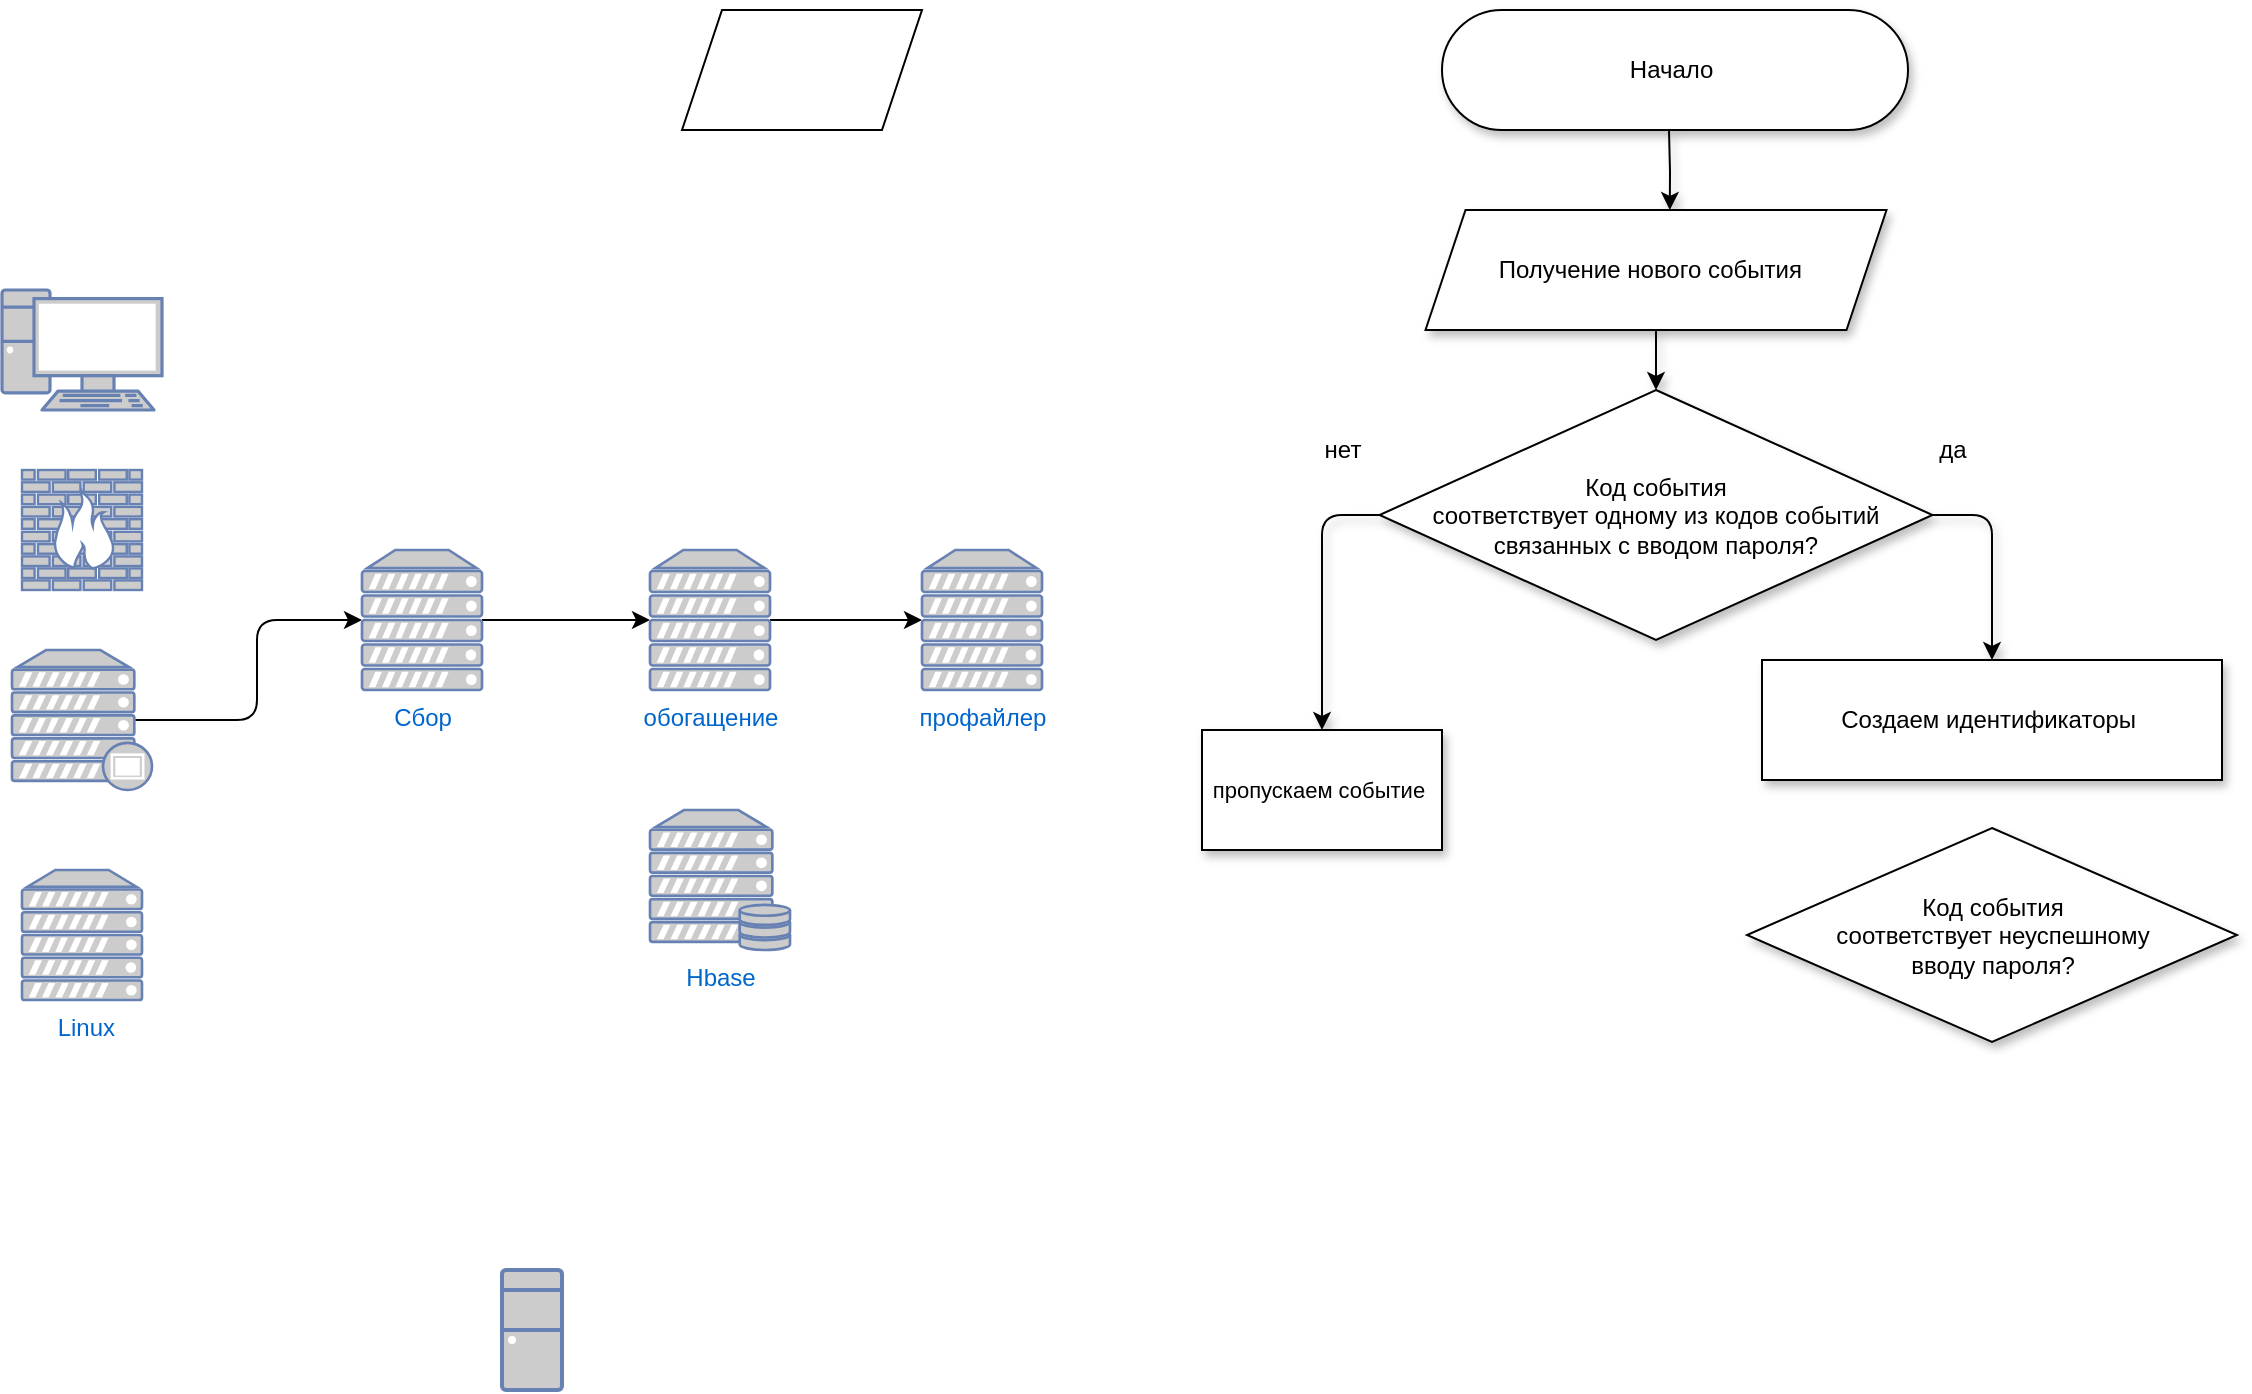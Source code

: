<mxfile version="14.7.6" type="github">
  <diagram id="kKO7TiGZ6TJaH3jzx4V3" name="Page-1">
    <mxGraphModel dx="1422" dy="762" grid="1" gridSize="10" guides="1" tooltips="1" connect="1" arrows="1" fold="1" page="1" pageScale="1" pageWidth="827" pageHeight="1169" background="none" math="0" shadow="0">
      <root>
        <mxCell id="0" />
        <mxCell id="1" parent="0" />
        <mxCell id="g4I816DOP6BQ48P8k_7J-1" value="" style="fontColor=#0066CC;verticalAlign=top;verticalLabelPosition=bottom;labelPosition=center;align=center;html=1;outlineConnect=0;fillColor=#CCCCCC;strokeColor=#6881B3;gradientColor=none;gradientDirection=north;strokeWidth=2;shape=mxgraph.networks.pc;" parent="1" vertex="1">
          <mxGeometry x="60" y="210" width="80" height="60" as="geometry" />
        </mxCell>
        <mxCell id="oYWyHarPu2jq-PYJLw7N-4" style="edgeStyle=orthogonalEdgeStyle;orthogonalLoop=1;jettySize=auto;html=1;exitX=0.88;exitY=0.5;exitDx=0;exitDy=0;exitPerimeter=0;" edge="1" parent="1" source="g4I816DOP6BQ48P8k_7J-2" target="g4I816DOP6BQ48P8k_7J-4">
          <mxGeometry relative="1" as="geometry" />
        </mxCell>
        <mxCell id="g4I816DOP6BQ48P8k_7J-2" value="" style="fontColor=#0066CC;verticalAlign=top;verticalLabelPosition=bottom;labelPosition=center;align=center;html=1;outlineConnect=0;fillColor=#CCCCCC;strokeColor=#6881B3;gradientColor=none;gradientDirection=north;strokeWidth=2;shape=mxgraph.networks.proxy_server;" parent="1" vertex="1">
          <mxGeometry x="65" y="390" width="70" height="70" as="geometry" />
        </mxCell>
        <mxCell id="g4I816DOP6BQ48P8k_7J-3" value="&amp;nbsp;Linux" style="fontColor=#0066CC;verticalAlign=top;verticalLabelPosition=bottom;labelPosition=center;align=center;html=1;outlineConnect=0;fillColor=#CCCCCC;strokeColor=#6881B3;gradientColor=none;gradientDirection=north;strokeWidth=2;shape=mxgraph.networks.server;" parent="1" vertex="1">
          <mxGeometry x="70" y="500" width="60" height="65" as="geometry" />
        </mxCell>
        <mxCell id="oYWyHarPu2jq-PYJLw7N-5" style="edgeStyle=orthogonalEdgeStyle;orthogonalLoop=1;jettySize=auto;html=1;exitX=1;exitY=0.5;exitDx=0;exitDy=0;exitPerimeter=0;entryX=0;entryY=0.5;entryDx=0;entryDy=0;entryPerimeter=0;" edge="1" parent="1" source="g4I816DOP6BQ48P8k_7J-4" target="g4I816DOP6BQ48P8k_7J-11">
          <mxGeometry relative="1" as="geometry" />
        </mxCell>
        <mxCell id="g4I816DOP6BQ48P8k_7J-4" value="Сбор" style="fontColor=#0066CC;verticalAlign=top;verticalLabelPosition=bottom;labelPosition=center;align=center;html=1;outlineConnect=0;fillColor=#CCCCCC;strokeColor=#6881B3;gradientColor=none;gradientDirection=north;strokeWidth=2;shape=mxgraph.networks.server;" parent="1" vertex="1">
          <mxGeometry x="240" y="340" width="60" height="70" as="geometry" />
        </mxCell>
        <mxCell id="g4I816DOP6BQ48P8k_7J-8" value="" style="fontColor=#0066CC;verticalAlign=top;verticalLabelPosition=bottom;labelPosition=center;align=center;html=1;outlineConnect=0;fillColor=#CCCCCC;strokeColor=#6881B3;gradientColor=none;gradientDirection=north;strokeWidth=2;shape=mxgraph.networks.desktop_pc;" parent="1" vertex="1">
          <mxGeometry x="310" y="700" width="30" height="60" as="geometry" />
        </mxCell>
        <mxCell id="g4I816DOP6BQ48P8k_7J-10" value="" style="fontColor=#0066CC;verticalAlign=top;verticalLabelPosition=bottom;labelPosition=center;align=center;html=1;outlineConnect=0;fillColor=#CCCCCC;strokeColor=#6881B3;gradientColor=none;gradientDirection=north;strokeWidth=2;shape=mxgraph.networks.firewall;" parent="1" vertex="1">
          <mxGeometry x="70" y="300" width="60" height="60" as="geometry" />
        </mxCell>
        <mxCell id="oYWyHarPu2jq-PYJLw7N-6" style="edgeStyle=orthogonalEdgeStyle;orthogonalLoop=1;jettySize=auto;html=1;exitX=1;exitY=0.5;exitDx=0;exitDy=0;exitPerimeter=0;entryX=0;entryY=0.5;entryDx=0;entryDy=0;entryPerimeter=0;" edge="1" parent="1" source="g4I816DOP6BQ48P8k_7J-11" target="g4I816DOP6BQ48P8k_7J-12">
          <mxGeometry relative="1" as="geometry" />
        </mxCell>
        <mxCell id="g4I816DOP6BQ48P8k_7J-11" value="&lt;font style=&quot;vertical-align: inherit&quot;&gt;&lt;font style=&quot;vertical-align: inherit&quot;&gt;обогащение&lt;/font&gt;&lt;/font&gt;" style="fontColor=#0066CC;verticalAlign=top;verticalLabelPosition=bottom;labelPosition=center;align=center;html=1;outlineConnect=0;fillColor=#CCCCCC;strokeColor=#6881B3;gradientColor=none;gradientDirection=north;strokeWidth=2;shape=mxgraph.networks.server;" parent="1" vertex="1">
          <mxGeometry x="384" y="340" width="60" height="70" as="geometry" />
        </mxCell>
        <mxCell id="g4I816DOP6BQ48P8k_7J-12" value="&lt;font style=&quot;vertical-align: inherit&quot;&gt;&lt;font style=&quot;vertical-align: inherit&quot;&gt;профайлер&lt;/font&gt;&lt;/font&gt;" style="fontColor=#0066CC;verticalAlign=top;verticalLabelPosition=bottom;labelPosition=center;align=center;html=1;outlineConnect=0;fillColor=#CCCCCC;strokeColor=#6881B3;gradientColor=none;gradientDirection=north;strokeWidth=2;shape=mxgraph.networks.server;" parent="1" vertex="1">
          <mxGeometry x="520" y="340" width="60" height="70" as="geometry" />
        </mxCell>
        <mxCell id="g4I816DOP6BQ48P8k_7J-13" value="&lt;font style=&quot;vertical-align: inherit&quot;&gt;&lt;font style=&quot;vertical-align: inherit&quot;&gt;&lt;font style=&quot;vertical-align: inherit&quot;&gt;&lt;font style=&quot;vertical-align: inherit&quot;&gt;Hbase&lt;/font&gt;&lt;/font&gt;&lt;/font&gt;&lt;/font&gt;" style="fontColor=#0066CC;verticalAlign=top;verticalLabelPosition=bottom;labelPosition=center;align=center;html=1;outlineConnect=0;fillColor=#CCCCCC;strokeColor=#6881B3;gradientColor=none;gradientDirection=north;strokeWidth=2;shape=mxgraph.networks.server_storage;" parent="1" vertex="1">
          <mxGeometry x="384" y="470" width="70" height="70" as="geometry" />
        </mxCell>
        <mxCell id="oYWyHarPu2jq-PYJLw7N-18" style="edgeStyle=orthogonalEdgeStyle;rounded=0;orthogonalLoop=1;jettySize=auto;html=1;exitX=0.5;exitY=1;exitDx=0;exitDy=0;entryX=0.53;entryY=0;entryDx=0;entryDy=0;entryPerimeter=0;shadow=1;" edge="1" parent="1" target="oYWyHarPu2jq-PYJLw7N-8">
          <mxGeometry relative="1" as="geometry">
            <mxPoint x="893.5" y="130" as="sourcePoint" />
          </mxGeometry>
        </mxCell>
        <mxCell id="oYWyHarPu2jq-PYJLw7N-19" style="edgeStyle=orthogonalEdgeStyle;rounded=0;orthogonalLoop=1;jettySize=auto;html=1;exitX=0.5;exitY=1;exitDx=0;exitDy=0;entryX=0.5;entryY=0;entryDx=0;entryDy=0;entryPerimeter=0;shadow=1;" edge="1" parent="1" source="oYWyHarPu2jq-PYJLw7N-8" target="oYWyHarPu2jq-PYJLw7N-10">
          <mxGeometry relative="1" as="geometry" />
        </mxCell>
        <mxCell id="oYWyHarPu2jq-PYJLw7N-8" value="Получение нового события&amp;nbsp;&amp;nbsp;" style="shape=parallelogram;perimeter=parallelogramPerimeter;whiteSpace=wrap;html=1;fixedSize=1;shadow=1;" vertex="1" parent="1">
          <mxGeometry x="771.75" y="170" width="230.5" height="60" as="geometry" />
        </mxCell>
        <mxCell id="oYWyHarPu2jq-PYJLw7N-9" value="" style="shape=parallelogram;perimeter=parallelogramPerimeter;whiteSpace=wrap;html=1;fixedSize=1;" vertex="1" parent="1">
          <mxGeometry x="400" y="70" width="120" height="60" as="geometry" />
        </mxCell>
        <mxCell id="oYWyHarPu2jq-PYJLw7N-11" style="edgeStyle=orthogonalEdgeStyle;orthogonalLoop=1;jettySize=auto;html=1;exitX=0;exitY=0.5;exitDx=0;exitDy=0;entryX=0.5;entryY=0;entryDx=0;entryDy=0;shadow=1;" edge="1" parent="1" source="oYWyHarPu2jq-PYJLw7N-10" target="oYWyHarPu2jq-PYJLw7N-17">
          <mxGeometry relative="1" as="geometry">
            <mxPoint x="710" y="580" as="targetPoint" />
          </mxGeometry>
        </mxCell>
        <mxCell id="oYWyHarPu2jq-PYJLw7N-15" style="orthogonalLoop=1;jettySize=auto;html=1;exitX=1;exitY=0.5;exitDx=0;exitDy=0;entryX=0.5;entryY=0;entryDx=0;entryDy=0;shadow=1;edgeStyle=orthogonalEdgeStyle;endSize=6;" edge="1" parent="1" source="oYWyHarPu2jq-PYJLw7N-10" target="oYWyHarPu2jq-PYJLw7N-14">
          <mxGeometry relative="1" as="geometry" />
        </mxCell>
        <mxCell id="oYWyHarPu2jq-PYJLw7N-10" value="Код события&lt;br&gt;&amp;nbsp;соответствует одному из кодов событий&amp;nbsp;&lt;br&gt;связанных с вводом пароля?" style="rhombus;whiteSpace=wrap;html=1;shadow=1;" vertex="1" parent="1">
          <mxGeometry x="748.77" y="260" width="276.47" height="125" as="geometry" />
        </mxCell>
        <mxCell id="oYWyHarPu2jq-PYJLw7N-12" value="нет" style="text;html=1;align=center;verticalAlign=middle;resizable=0;points=[];autosize=1;strokeColor=none;shadow=1;" vertex="1" parent="1">
          <mxGeometry x="715" y="280" width="30" height="20" as="geometry" />
        </mxCell>
        <mxCell id="oYWyHarPu2jq-PYJLw7N-14" value="Создаем идентификаторы&amp;nbsp;" style="whiteSpace=wrap;html=1;shadow=1;" vertex="1" parent="1">
          <mxGeometry x="940" y="395" width="230" height="60" as="geometry" />
        </mxCell>
        <mxCell id="oYWyHarPu2jq-PYJLw7N-16" value="да" style="text;html=1;align=center;verticalAlign=middle;resizable=0;points=[];autosize=1;strokeColor=none;shadow=1;" vertex="1" parent="1">
          <mxGeometry x="1020" y="280" width="30" height="20" as="geometry" />
        </mxCell>
        <mxCell id="oYWyHarPu2jq-PYJLw7N-17" value="&lt;span style=&quot;font-size: 11px ; background-color: rgb(255 , 255 , 255)&quot;&gt;пропускаем событие&amp;nbsp;&lt;/span&gt;" style="whiteSpace=wrap;html=1;shadow=1;" vertex="1" parent="1">
          <mxGeometry x="660" y="430" width="120" height="60" as="geometry" />
        </mxCell>
        <mxCell id="oYWyHarPu2jq-PYJLw7N-21" value="&lt;span&gt;Код события&lt;/span&gt;&lt;br&gt;&lt;span&gt;&amp;nbsp;соответствует неуспешному&amp;nbsp;&lt;br&gt;вводу пароля?&lt;br&gt;&lt;/span&gt;" style="rhombus;whiteSpace=wrap;html=1;shadow=1;fillColor=#ffffff;gradientColor=none;" vertex="1" parent="1">
          <mxGeometry x="932.5" y="479" width="245" height="107" as="geometry" />
        </mxCell>
        <mxCell id="oYWyHarPu2jq-PYJLw7N-22" value="&lt;span style=&quot;background-color: rgb(255 , 255 , 255)&quot;&gt;Начало&amp;nbsp;&lt;/span&gt;" style="rounded=1;whiteSpace=wrap;html=1;shadow=1;fillColor=#ffffff;gradientColor=none;arcSize=50;" vertex="1" parent="1">
          <mxGeometry x="780" y="70" width="233" height="60" as="geometry" />
        </mxCell>
      </root>
    </mxGraphModel>
  </diagram>
</mxfile>
